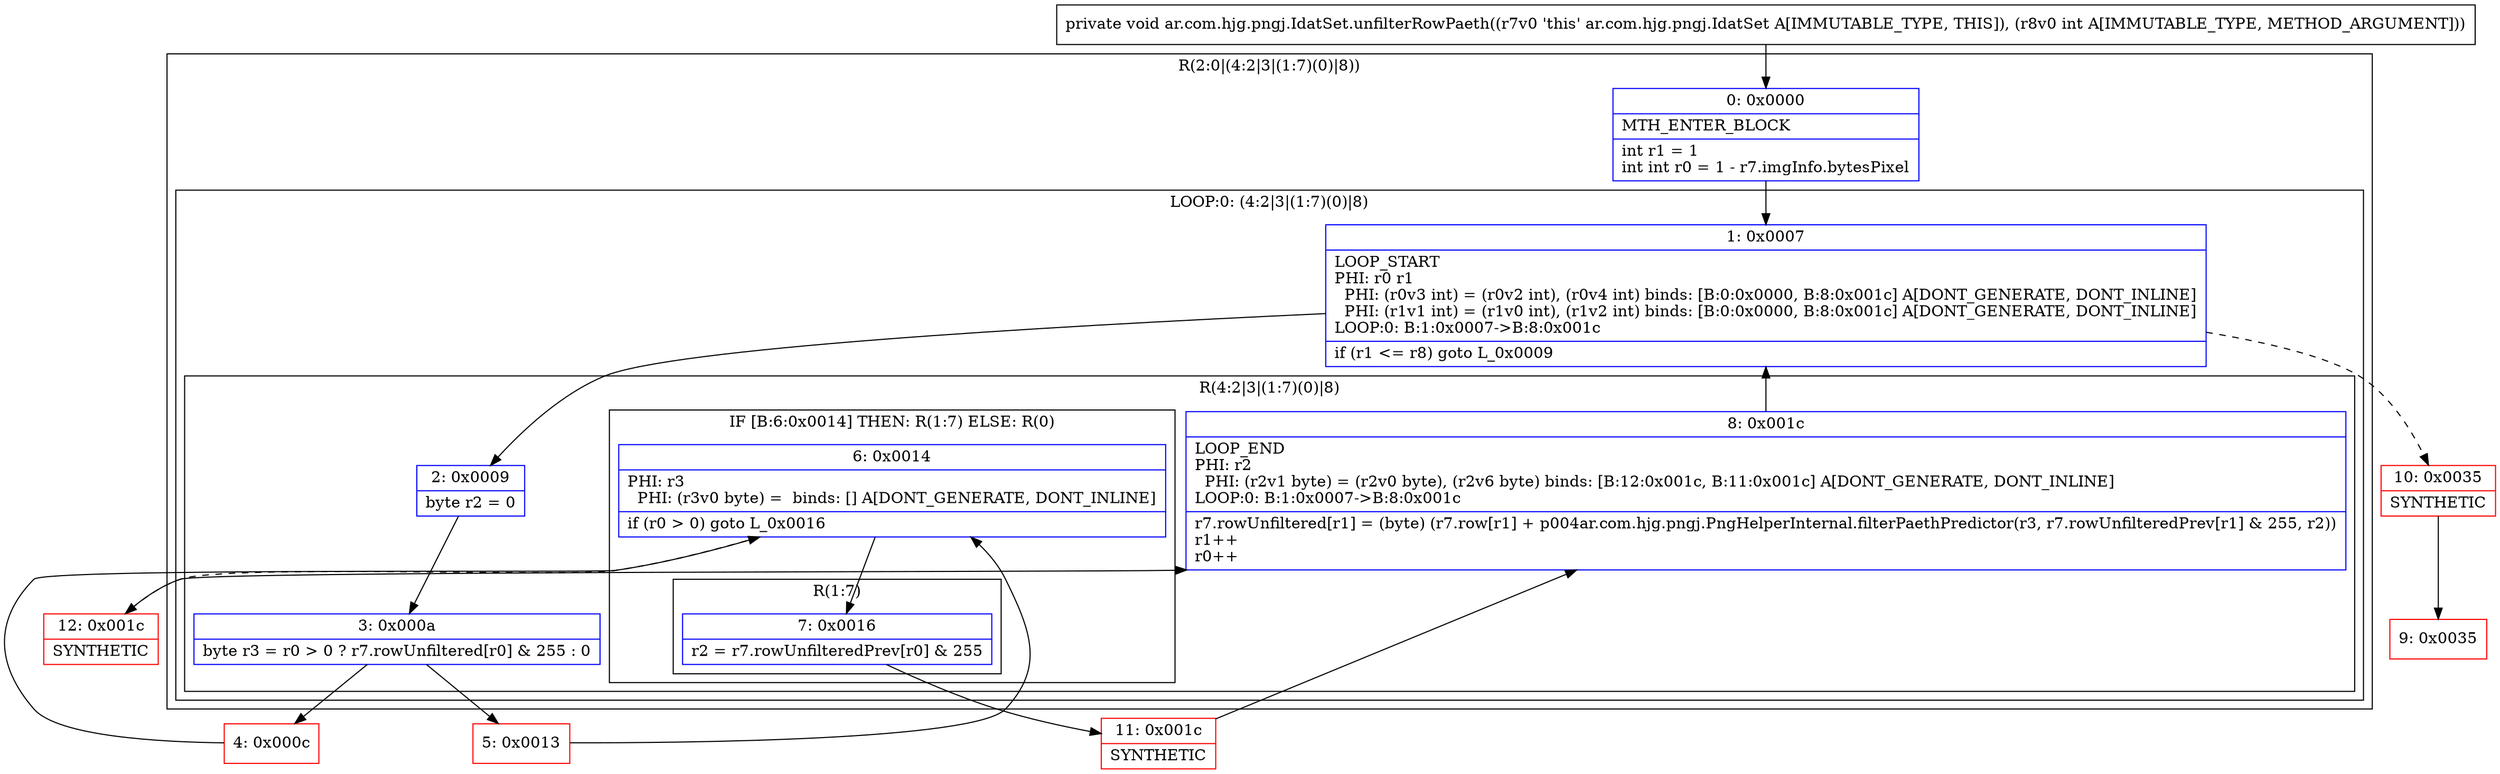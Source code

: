 digraph "CFG forar.com.hjg.pngj.IdatSet.unfilterRowPaeth(I)V" {
subgraph cluster_Region_491236480 {
label = "R(2:0|(4:2|3|(1:7)(0)|8))";
node [shape=record,color=blue];
Node_0 [shape=record,label="{0\:\ 0x0000|MTH_ENTER_BLOCK\l|int r1 = 1\lint int r0 = 1 \- r7.imgInfo.bytesPixel\l}"];
subgraph cluster_LoopRegion_753760646 {
label = "LOOP:0: (4:2|3|(1:7)(0)|8)";
node [shape=record,color=blue];
Node_1 [shape=record,label="{1\:\ 0x0007|LOOP_START\lPHI: r0 r1 \l  PHI: (r0v3 int) = (r0v2 int), (r0v4 int) binds: [B:0:0x0000, B:8:0x001c] A[DONT_GENERATE, DONT_INLINE]\l  PHI: (r1v1 int) = (r1v0 int), (r1v2 int) binds: [B:0:0x0000, B:8:0x001c] A[DONT_GENERATE, DONT_INLINE]\lLOOP:0: B:1:0x0007\-\>B:8:0x001c\l|if (r1 \<= r8) goto L_0x0009\l}"];
subgraph cluster_Region_374235774 {
label = "R(4:2|3|(1:7)(0)|8)";
node [shape=record,color=blue];
Node_2 [shape=record,label="{2\:\ 0x0009|byte r2 = 0\l}"];
Node_3 [shape=record,label="{3\:\ 0x000a|byte r3 = r0 \> 0 ? r7.rowUnfiltered[r0] & 255 : 0\l}"];
subgraph cluster_IfRegion_1776619927 {
label = "IF [B:6:0x0014] THEN: R(1:7) ELSE: R(0)";
node [shape=record,color=blue];
Node_6 [shape=record,label="{6\:\ 0x0014|PHI: r3 \l  PHI: (r3v0 byte) =  binds: [] A[DONT_GENERATE, DONT_INLINE]\l|if (r0 \> 0) goto L_0x0016\l}"];
subgraph cluster_Region_1239847815 {
label = "R(1:7)";
node [shape=record,color=blue];
Node_7 [shape=record,label="{7\:\ 0x0016|r2 = r7.rowUnfilteredPrev[r0] & 255\l}"];
}
subgraph cluster_Region_2004122579 {
label = "R(0)";
node [shape=record,color=blue];
}
}
Node_8 [shape=record,label="{8\:\ 0x001c|LOOP_END\lPHI: r2 \l  PHI: (r2v1 byte) = (r2v0 byte), (r2v6 byte) binds: [B:12:0x001c, B:11:0x001c] A[DONT_GENERATE, DONT_INLINE]\lLOOP:0: B:1:0x0007\-\>B:8:0x001c\l|r7.rowUnfiltered[r1] = (byte) (r7.row[r1] + p004ar.com.hjg.pngj.PngHelperInternal.filterPaethPredictor(r3, r7.rowUnfilteredPrev[r1] & 255, r2))\lr1++\lr0++\l}"];
}
}
}
Node_4 [shape=record,color=red,label="{4\:\ 0x000c}"];
Node_5 [shape=record,color=red,label="{5\:\ 0x0013}"];
Node_9 [shape=record,color=red,label="{9\:\ 0x0035}"];
Node_10 [shape=record,color=red,label="{10\:\ 0x0035|SYNTHETIC\l}"];
Node_11 [shape=record,color=red,label="{11\:\ 0x001c|SYNTHETIC\l}"];
Node_12 [shape=record,color=red,label="{12\:\ 0x001c|SYNTHETIC\l}"];
MethodNode[shape=record,label="{private void ar.com.hjg.pngj.IdatSet.unfilterRowPaeth((r7v0 'this' ar.com.hjg.pngj.IdatSet A[IMMUTABLE_TYPE, THIS]), (r8v0 int A[IMMUTABLE_TYPE, METHOD_ARGUMENT])) }"];
MethodNode -> Node_0;
Node_0 -> Node_1;
Node_1 -> Node_2;
Node_1 -> Node_10[style=dashed];
Node_2 -> Node_3;
Node_3 -> Node_4;
Node_3 -> Node_5;
Node_6 -> Node_7;
Node_6 -> Node_12[style=dashed];
Node_7 -> Node_11;
Node_8 -> Node_1;
Node_4 -> Node_6;
Node_5 -> Node_6;
Node_10 -> Node_9;
Node_11 -> Node_8;
Node_12 -> Node_8;
}

